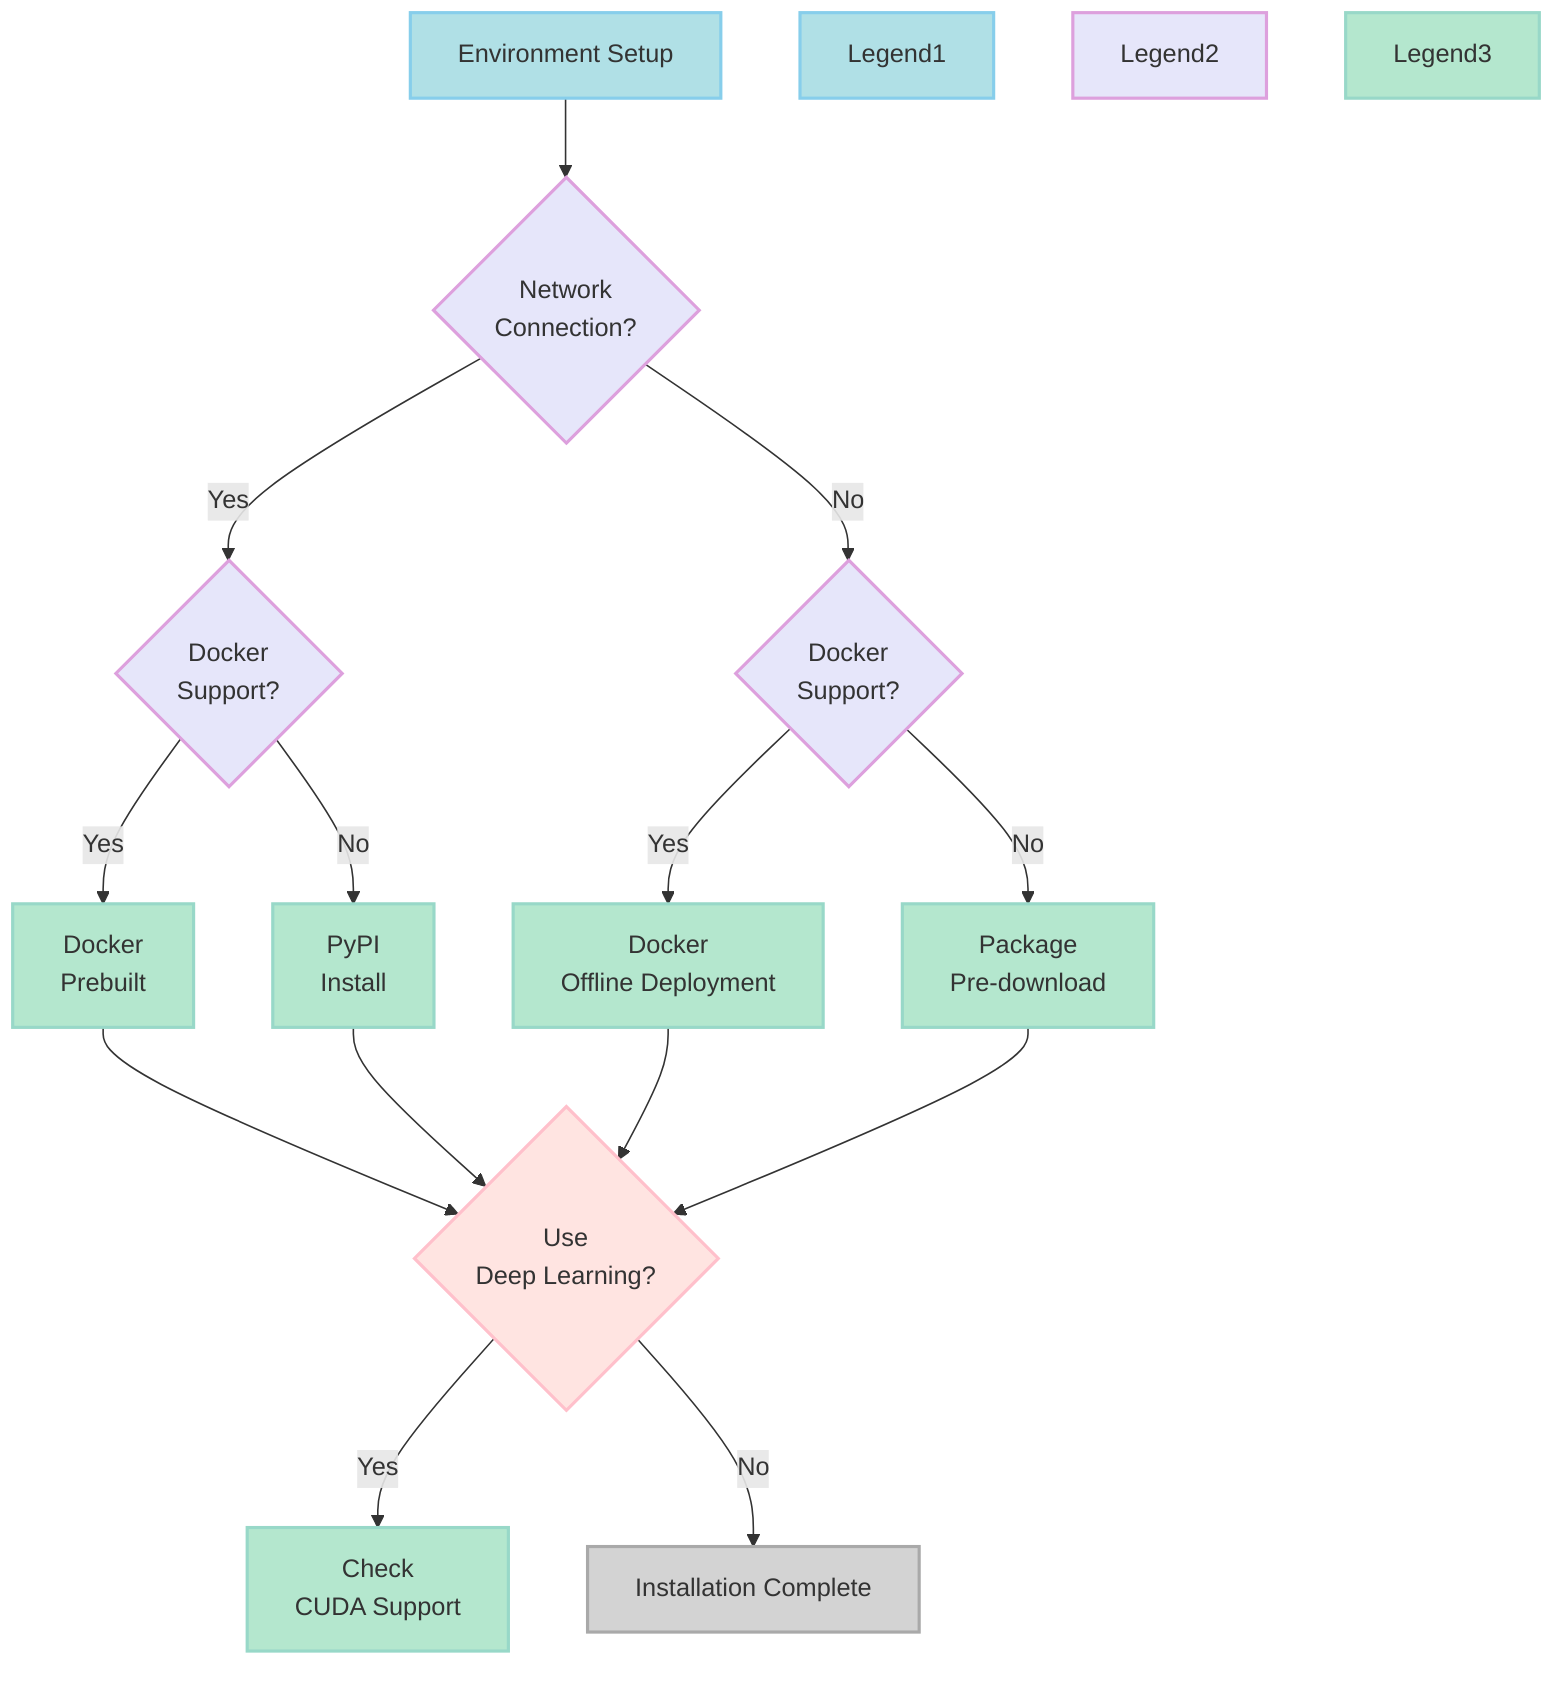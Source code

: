 flowchart TD
    Start[Environment Setup] --> NetworkCheck{Network<br/>Connection?}
    NetworkCheck -->|Yes| DockerCheck1{Docker<br/>Support?}
    NetworkCheck -->|No| DockerCheck2{Docker<br/>Support?}
    DockerCheck1 -->|Yes| DockerPrebuilt[Docker<br/>Prebuilt]
    DockerCheck1 -->|No| PyPIInstall[PyPI<br/>Install]
    DockerCheck2 -->|Yes| DockerOffline[Docker<br/>Offline Deployment]
    DockerCheck2 -->|No| PackageDownload[Package<br/>Pre-download]
    
    %% Deep Learning Support Check
    DockerPrebuilt --> DLCheck{Use<br/>Deep Learning?}
    PyPIInstall --> DLCheck
    DockerOffline --> DLCheck
    PackageDownload --> DLCheck
    
    DLCheck -->|Yes| CUDACheck[Check<br/>CUDA Support]
    DLCheck -->|No| Complete[Installation Complete]

    %% Macaron color scheme
    style Start fill:#B0E0E6,stroke:#87CEEB,stroke-width:2px,color:#333
    style NetworkCheck fill:#E6E6FA,stroke:#DDA0DD,stroke-width:2px,color:#333
    style DockerCheck1 fill:#E6E6FA,stroke:#DDA0DD,stroke-width:2px,color:#333
    style DockerCheck2 fill:#E6E6FA,stroke:#DDA0DD,stroke-width:2px,color:#333
    style DockerPrebuilt fill:#B4E7CE,stroke:#98D8C8,stroke-width:2px,color:#333
    style PyPIInstall fill:#B4E7CE,stroke:#98D8C8,stroke-width:2px,color:#333
    style DockerOffline fill:#B4E7CE,stroke:#98D8C8,stroke-width:2px,color:#333
    style PackageDownload fill:#B4E7CE,stroke:#98D8C8,stroke-width:2px,color:#333
    style DLCheck fill:#FFE4E1,stroke:#FFC0CB,stroke-width:2px,color:#333
    style CUDACheck fill:#B4E7CE,stroke:#98D8C8,stroke-width:2px,color:#333
    style Complete fill:#D3D3D3,stroke:#A9A9A9,stroke-width:2px,color:#333

    %% Legend styles
    style Legend1 fill:#B0E0E6,stroke:#87CEEB,stroke-width:2px,color:#333
    style Legend2 fill:#E6E6FA,stroke:#DDA0DD,stroke-width:2px,color:#333
    style Legend3 fill:#B4E7CE,stroke:#98D8C8,stroke-width:2px,color:#333